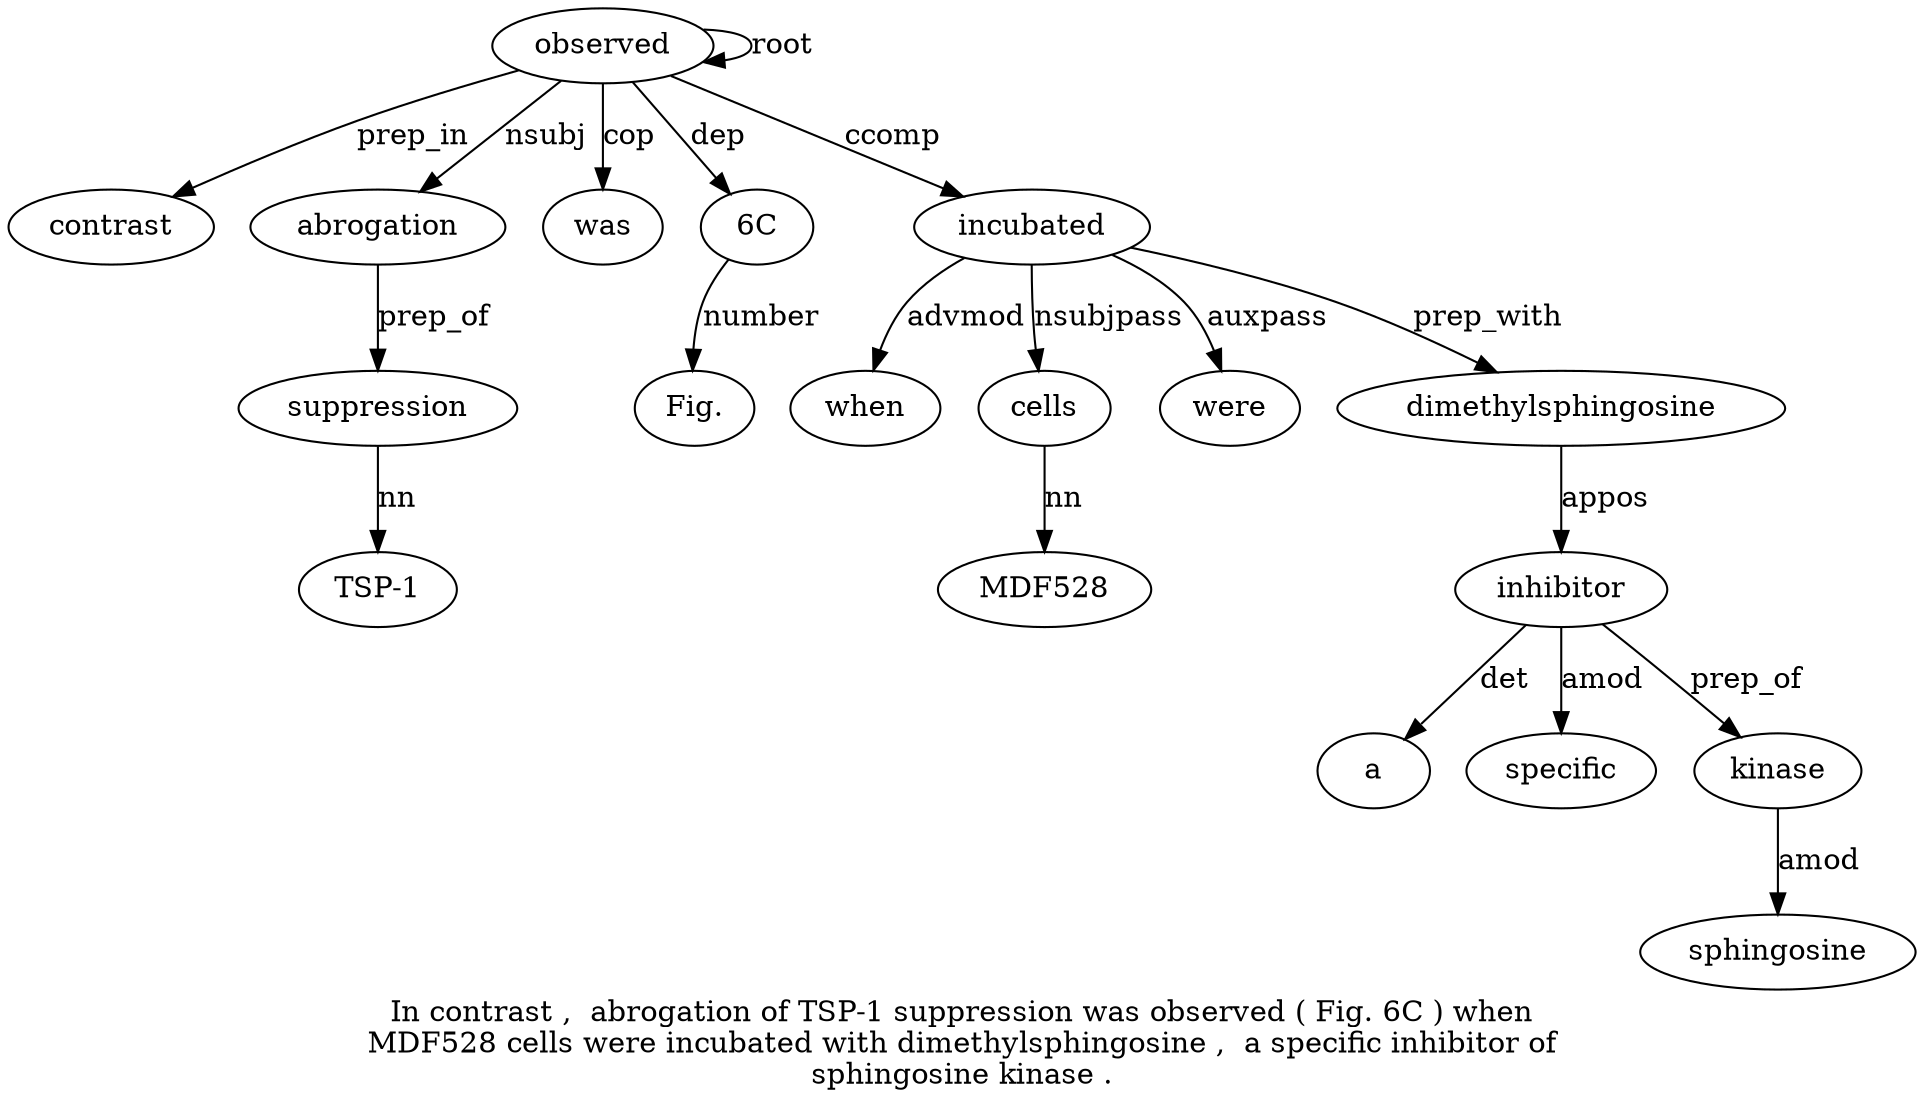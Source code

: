digraph "In contrast ,  abrogation of TSP-1 suppression was observed ( Fig. 6C ) when MDF528 cells were incubated with dimethylsphingosine ,  a specific inhibitor of sphingosine kinase ." {
label="In contrast ,  abrogation of TSP-1 suppression was observed ( Fig. 6C ) when
MDF528 cells were incubated with dimethylsphingosine ,  a specific inhibitor of
sphingosine kinase .";
observed9 [style=filled, fillcolor=white, label=observed];
contrast2 [style=filled, fillcolor=white, label=contrast];
observed9 -> contrast2  [label=prep_in];
abrogation4 [style=filled, fillcolor=white, label=abrogation];
observed9 -> abrogation4  [label=nsubj];
suppression7 [style=filled, fillcolor=white, label=suppression];
"TSP-16" [style=filled, fillcolor=white, label="TSP-1"];
suppression7 -> "TSP-16"  [label=nn];
abrogation4 -> suppression7  [label=prep_of];
was8 [style=filled, fillcolor=white, label=was];
observed9 -> was8  [label=cop];
observed9 -> observed9  [label=root];
"6C12" [style=filled, fillcolor=white, label="6C"];
"Fig.11" [style=filled, fillcolor=white, label="Fig."];
"6C12" -> "Fig.11"  [label=number];
observed9 -> "6C12"  [label=dep];
incubated18 [style=filled, fillcolor=white, label=incubated];
when14 [style=filled, fillcolor=white, label=when];
incubated18 -> when14  [label=advmod];
cells16 [style=filled, fillcolor=white, label=cells];
MDF5281 [style=filled, fillcolor=white, label=MDF528];
cells16 -> MDF5281  [label=nn];
incubated18 -> cells16  [label=nsubjpass];
were17 [style=filled, fillcolor=white, label=were];
incubated18 -> were17  [label=auxpass];
observed9 -> incubated18  [label=ccomp];
dimethylsphingosine20 [style=filled, fillcolor=white, label=dimethylsphingosine];
incubated18 -> dimethylsphingosine20  [label=prep_with];
inhibitor24 [style=filled, fillcolor=white, label=inhibitor];
a22 [style=filled, fillcolor=white, label=a];
inhibitor24 -> a22  [label=det];
specific23 [style=filled, fillcolor=white, label=specific];
inhibitor24 -> specific23  [label=amod];
dimethylsphingosine20 -> inhibitor24  [label=appos];
kinase27 [style=filled, fillcolor=white, label=kinase];
sphingosine26 [style=filled, fillcolor=white, label=sphingosine];
kinase27 -> sphingosine26  [label=amod];
inhibitor24 -> kinase27  [label=prep_of];
}

